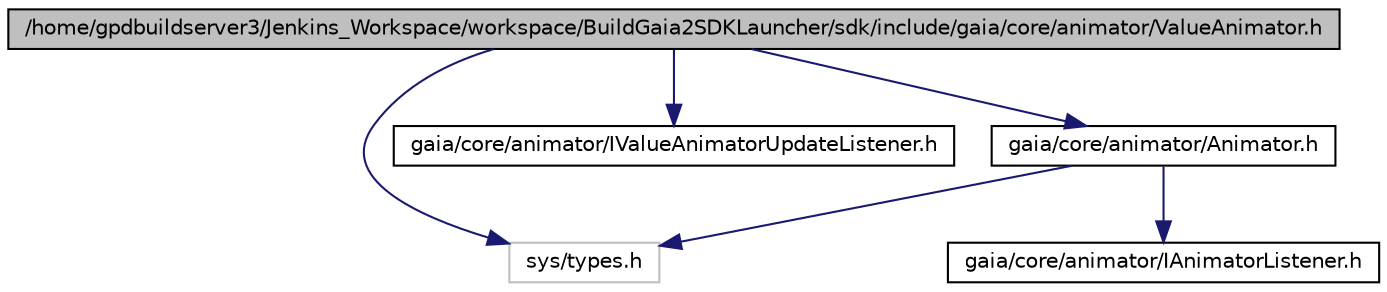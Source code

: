 digraph G
{
  edge [fontname="Helvetica",fontsize="10",labelfontname="Helvetica",labelfontsize="10"];
  node [fontname="Helvetica",fontsize="10",shape=record];
  Node1 [label="/home/gpdbuildserver3/Jenkins_Workspace/workspace/BuildGaia2SDKLauncher/sdk/include/gaia/core/animator/ValueAnimator.h",height=0.2,width=0.4,color="black", fillcolor="grey75", style="filled" fontcolor="black"];
  Node1 -> Node2 [color="midnightblue",fontsize="10",style="solid",fontname="Helvetica"];
  Node2 [label="sys/types.h",height=0.2,width=0.4,color="grey75", fillcolor="white", style="filled"];
  Node1 -> Node3 [color="midnightblue",fontsize="10",style="solid",fontname="Helvetica"];
  Node3 [label="gaia/core/animator/IValueAnimatorUpdateListener.h",height=0.2,width=0.4,color="black", fillcolor="white", style="filled",URL="$dc/d04/_i_value_animator_update_listener_8h.html"];
  Node1 -> Node4 [color="midnightblue",fontsize="10",style="solid",fontname="Helvetica"];
  Node4 [label="gaia/core/animator/Animator.h",height=0.2,width=0.4,color="black", fillcolor="white", style="filled",URL="$de/d70/_animator_8h.html"];
  Node4 -> Node5 [color="midnightblue",fontsize="10",style="solid",fontname="Helvetica"];
  Node5 [label="gaia/core/animator/IAnimatorListener.h",height=0.2,width=0.4,color="black", fillcolor="white", style="filled",URL="$d1/d7b/_i_animator_listener_8h.html"];
  Node4 -> Node2 [color="midnightblue",fontsize="10",style="solid",fontname="Helvetica"];
}
